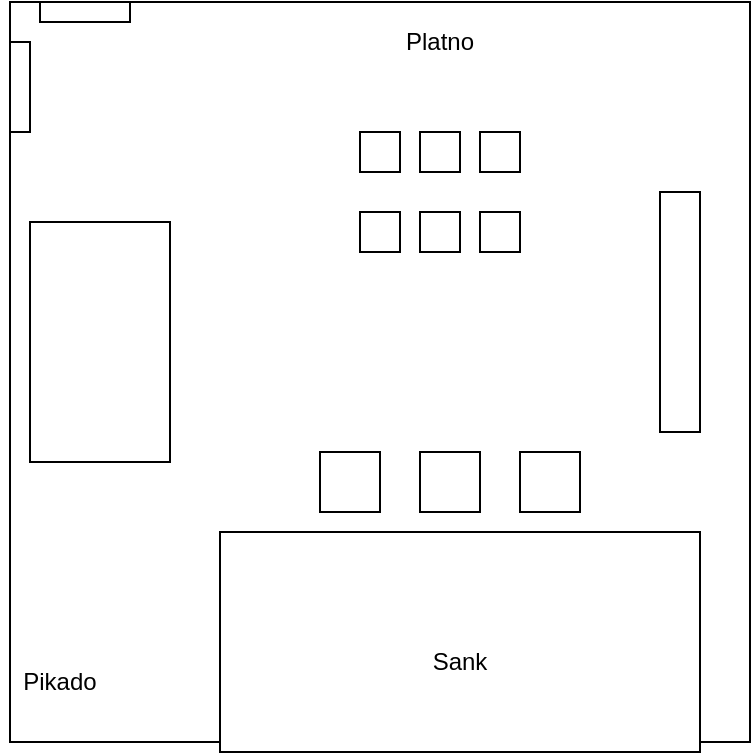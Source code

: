 <mxfile version="20.8.3" type="github">
  <diagram id="ghBj3F10TAIq-jsKssRt" name="Page-1">
    <mxGraphModel dx="1195" dy="637" grid="1" gridSize="10" guides="1" tooltips="1" connect="1" arrows="1" fold="1" page="1" pageScale="1" pageWidth="850" pageHeight="1100" math="0" shadow="0">
      <root>
        <mxCell id="0" />
        <mxCell id="1" parent="0" />
        <mxCell id="hWuFk6gNGlh1HsHyMFSa-1" value="" style="whiteSpace=wrap;html=1;aspect=fixed;" vertex="1" parent="1">
          <mxGeometry x="155" y="285" width="370" height="370" as="geometry" />
        </mxCell>
        <mxCell id="hWuFk6gNGlh1HsHyMFSa-2" value="" style="rounded=0;whiteSpace=wrap;html=1;" vertex="1" parent="1">
          <mxGeometry x="260" y="550" width="240" height="110" as="geometry" />
        </mxCell>
        <mxCell id="hWuFk6gNGlh1HsHyMFSa-6" value="Pikado" style="text;html=1;strokeColor=none;fillColor=none;align=center;verticalAlign=middle;whiteSpace=wrap;rounded=0;" vertex="1" parent="1">
          <mxGeometry x="150" y="610" width="60" height="30" as="geometry" />
        </mxCell>
        <mxCell id="hWuFk6gNGlh1HsHyMFSa-8" value="Sank" style="text;html=1;strokeColor=none;fillColor=none;align=center;verticalAlign=middle;whiteSpace=wrap;rounded=0;" vertex="1" parent="1">
          <mxGeometry x="320" y="590" width="120" height="50" as="geometry" />
        </mxCell>
        <mxCell id="hWuFk6gNGlh1HsHyMFSa-9" value="Platno" style="text;html=1;strokeColor=none;fillColor=none;align=center;verticalAlign=middle;whiteSpace=wrap;rounded=0;" vertex="1" parent="1">
          <mxGeometry x="340" y="290" width="60" height="30" as="geometry" />
        </mxCell>
        <mxCell id="hWuFk6gNGlh1HsHyMFSa-10" value="" style="whiteSpace=wrap;html=1;aspect=fixed;" vertex="1" parent="1">
          <mxGeometry x="330" y="350" width="20" height="20" as="geometry" />
        </mxCell>
        <mxCell id="hWuFk6gNGlh1HsHyMFSa-14" value="" style="whiteSpace=wrap;html=1;aspect=fixed;" vertex="1" parent="1">
          <mxGeometry x="360" y="350" width="20" height="20" as="geometry" />
        </mxCell>
        <mxCell id="hWuFk6gNGlh1HsHyMFSa-15" value="" style="whiteSpace=wrap;html=1;aspect=fixed;" vertex="1" parent="1">
          <mxGeometry x="390" y="350" width="20" height="20" as="geometry" />
        </mxCell>
        <mxCell id="hWuFk6gNGlh1HsHyMFSa-16" value="" style="whiteSpace=wrap;html=1;aspect=fixed;" vertex="1" parent="1">
          <mxGeometry x="330" y="390" width="20" height="20" as="geometry" />
        </mxCell>
        <mxCell id="hWuFk6gNGlh1HsHyMFSa-17" value="" style="whiteSpace=wrap;html=1;aspect=fixed;" vertex="1" parent="1">
          <mxGeometry x="360" y="390" width="20" height="20" as="geometry" />
        </mxCell>
        <mxCell id="hWuFk6gNGlh1HsHyMFSa-20" value="" style="whiteSpace=wrap;html=1;aspect=fixed;" vertex="1" parent="1">
          <mxGeometry x="390" y="390" width="20" height="20" as="geometry" />
        </mxCell>
        <mxCell id="hWuFk6gNGlh1HsHyMFSa-24" value="" style="rounded=0;whiteSpace=wrap;html=1;rotation=90;" vertex="1" parent="1">
          <mxGeometry x="140" y="420" width="120" height="70" as="geometry" />
        </mxCell>
        <mxCell id="hWuFk6gNGlh1HsHyMFSa-25" value="" style="rounded=0;whiteSpace=wrap;html=1;rotation=90;" vertex="1" parent="1">
          <mxGeometry x="430" y="430" width="120" height="20" as="geometry" />
        </mxCell>
        <mxCell id="hWuFk6gNGlh1HsHyMFSa-28" value="" style="whiteSpace=wrap;html=1;aspect=fixed;" vertex="1" parent="1">
          <mxGeometry x="310" y="510" width="30" height="30" as="geometry" />
        </mxCell>
        <mxCell id="hWuFk6gNGlh1HsHyMFSa-29" value="" style="whiteSpace=wrap;html=1;aspect=fixed;" vertex="1" parent="1">
          <mxGeometry x="360" y="510" width="30" height="30" as="geometry" />
        </mxCell>
        <mxCell id="hWuFk6gNGlh1HsHyMFSa-30" value="" style="whiteSpace=wrap;html=1;aspect=fixed;" vertex="1" parent="1">
          <mxGeometry x="410" y="510" width="30" height="30" as="geometry" />
        </mxCell>
        <mxCell id="hWuFk6gNGlh1HsHyMFSa-33" value="" style="rounded=0;whiteSpace=wrap;html=1;rotation=90;" vertex="1" parent="1">
          <mxGeometry x="137.5" y="322.5" width="45" height="10" as="geometry" />
        </mxCell>
        <mxCell id="hWuFk6gNGlh1HsHyMFSa-35" value="" style="rounded=0;whiteSpace=wrap;html=1;rotation=-180;" vertex="1" parent="1">
          <mxGeometry x="170" y="285" width="45" height="10" as="geometry" />
        </mxCell>
      </root>
    </mxGraphModel>
  </diagram>
</mxfile>
